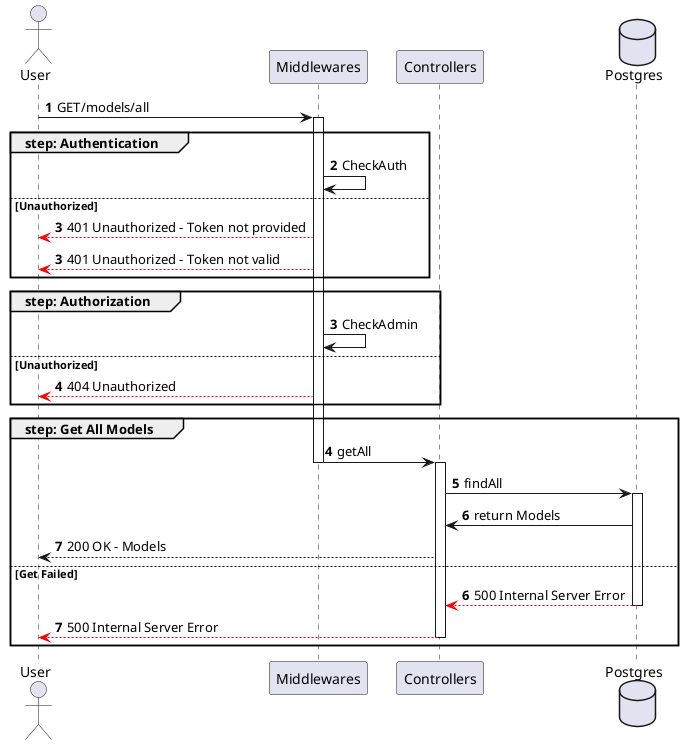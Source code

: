 @startuml GetAllModels

actor User
participant Middlewares
participant Controllers
database Postgres

autonumber
User -> Middlewares ++: GET/models/all
group step: Authentication
    Middlewares -> Middlewares : CheckAuth
else Unauthorized
    autonumber 3
    Middlewares --[#red]> User : 401 Unauthorized - Token not provided
    autonumber 3
    Middlewares --[#red]> User : 401 Unauthorized - Token not valid
end

autonumber 3 
group step: Authorization
    Middlewares -> Middlewares : CheckAdmin 
else Unauthorized
autonumber 4
    Middlewares --[#red]> User : 404 Unauthorized
end

autonumber 4
group step: Get All Models
    Middlewares -> Controllers --++: getAll
    Controllers -> Postgres ++: findAll
    Postgres -> Controllers: return Models
    Controllers --> User : 200 OK - Models
else Get Failed
    autonumber 6
    Postgres --[#red]> Controllers --: 500 Internal Server Error
    Controllers --[#red]> User --: 500 Internal Server Error

end


@enduml